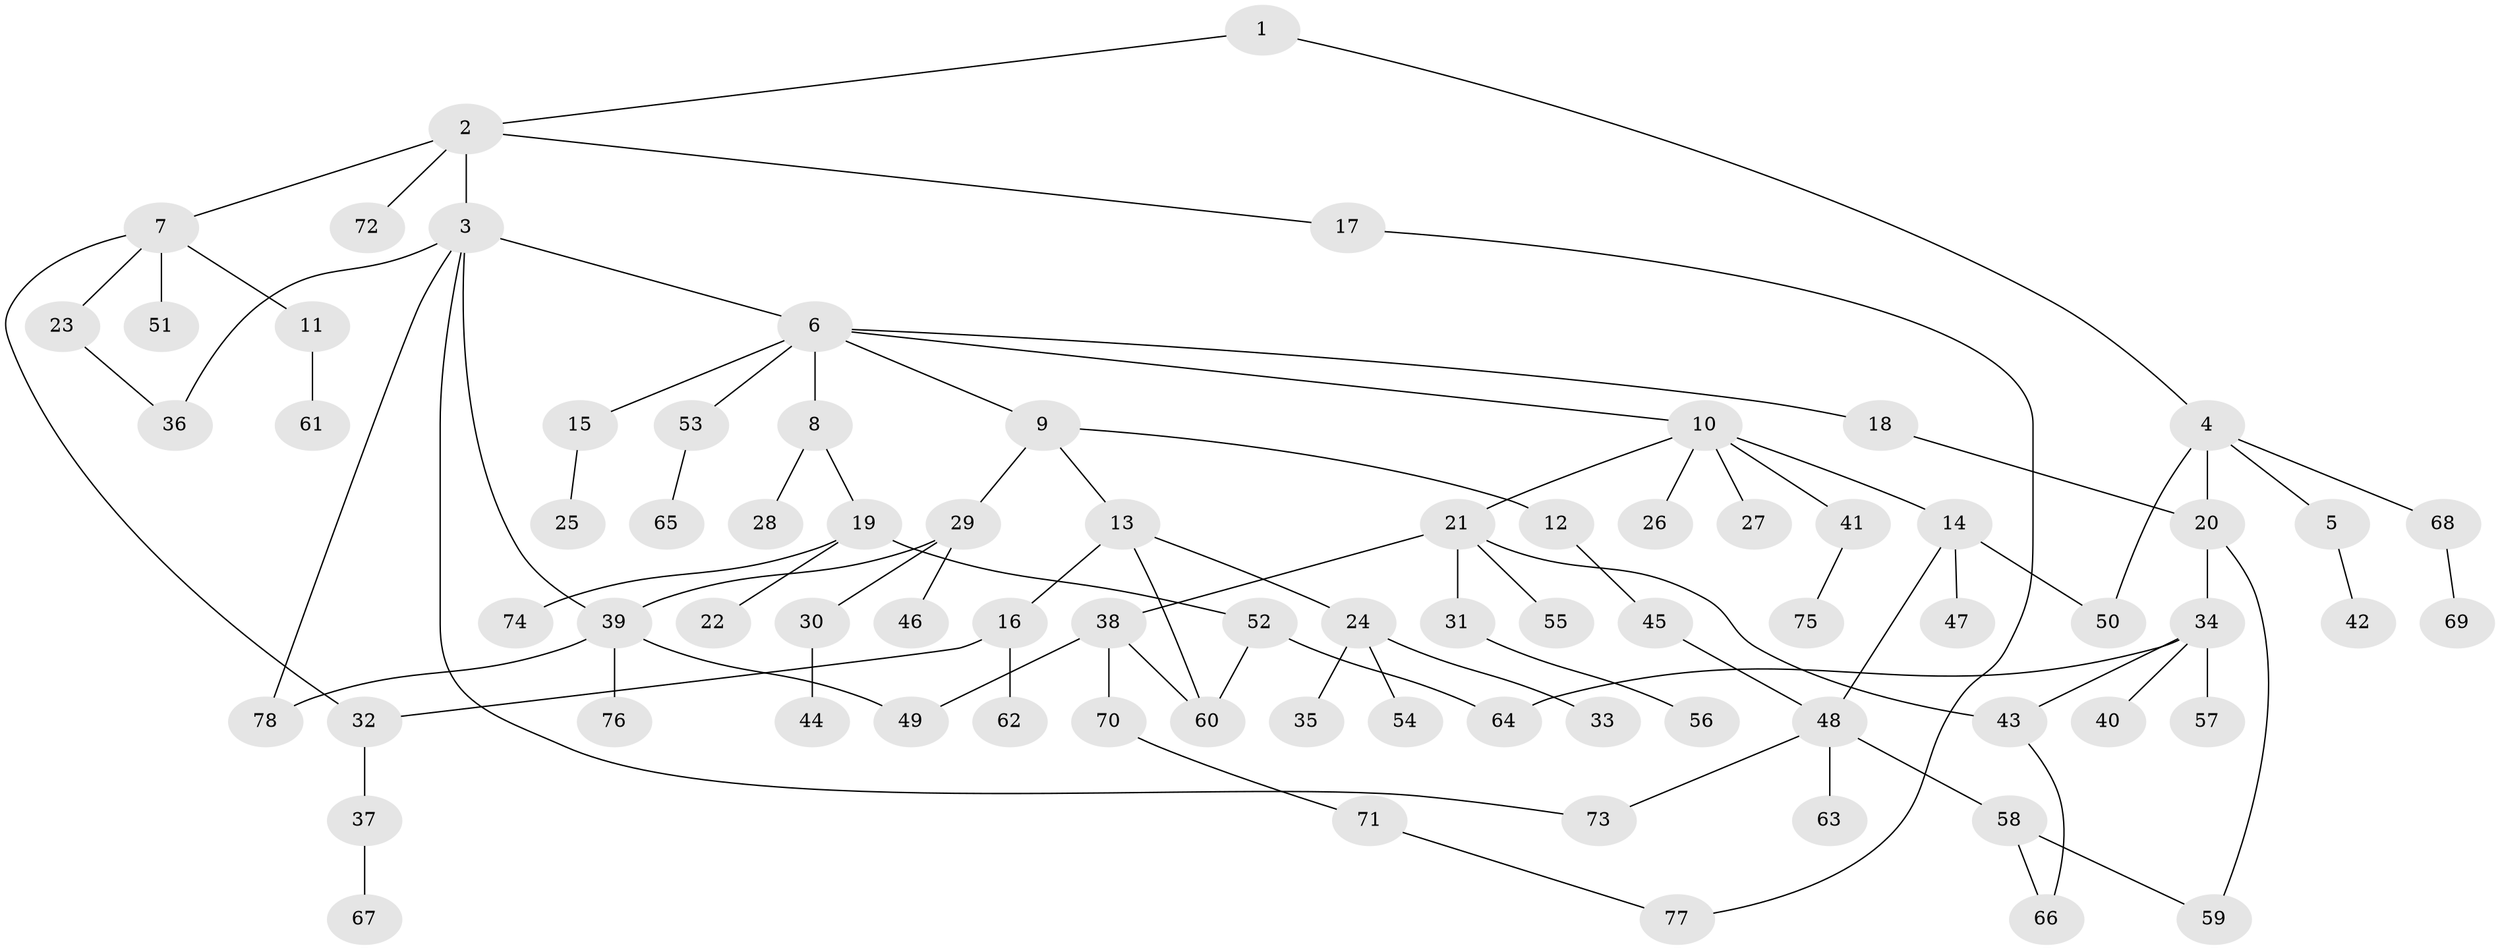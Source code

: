 // Generated by graph-tools (version 1.1) at 2025/41/03/09/25 04:41:23]
// undirected, 78 vertices, 93 edges
graph export_dot {
graph [start="1"]
  node [color=gray90,style=filled];
  1;
  2;
  3;
  4;
  5;
  6;
  7;
  8;
  9;
  10;
  11;
  12;
  13;
  14;
  15;
  16;
  17;
  18;
  19;
  20;
  21;
  22;
  23;
  24;
  25;
  26;
  27;
  28;
  29;
  30;
  31;
  32;
  33;
  34;
  35;
  36;
  37;
  38;
  39;
  40;
  41;
  42;
  43;
  44;
  45;
  46;
  47;
  48;
  49;
  50;
  51;
  52;
  53;
  54;
  55;
  56;
  57;
  58;
  59;
  60;
  61;
  62;
  63;
  64;
  65;
  66;
  67;
  68;
  69;
  70;
  71;
  72;
  73;
  74;
  75;
  76;
  77;
  78;
  1 -- 2;
  1 -- 4;
  2 -- 3;
  2 -- 7;
  2 -- 17;
  2 -- 72;
  3 -- 6;
  3 -- 36;
  3 -- 73;
  3 -- 78;
  3 -- 39;
  4 -- 5;
  4 -- 68;
  4 -- 50;
  4 -- 20;
  5 -- 42;
  6 -- 8;
  6 -- 9;
  6 -- 10;
  6 -- 15;
  6 -- 18;
  6 -- 53;
  7 -- 11;
  7 -- 23;
  7 -- 51;
  7 -- 32;
  8 -- 19;
  8 -- 28;
  9 -- 12;
  9 -- 13;
  9 -- 29;
  10 -- 14;
  10 -- 21;
  10 -- 26;
  10 -- 27;
  10 -- 41;
  11 -- 61;
  12 -- 45;
  13 -- 16;
  13 -- 24;
  13 -- 60;
  14 -- 47;
  14 -- 50;
  14 -- 48;
  15 -- 25;
  16 -- 32;
  16 -- 62;
  17 -- 77;
  18 -- 20;
  19 -- 22;
  19 -- 52;
  19 -- 74;
  20 -- 34;
  20 -- 59;
  21 -- 31;
  21 -- 38;
  21 -- 43;
  21 -- 55;
  23 -- 36;
  24 -- 33;
  24 -- 35;
  24 -- 54;
  29 -- 30;
  29 -- 39;
  29 -- 46;
  30 -- 44;
  31 -- 56;
  32 -- 37;
  34 -- 40;
  34 -- 57;
  34 -- 64;
  34 -- 43;
  37 -- 67;
  38 -- 60;
  38 -- 70;
  38 -- 49;
  39 -- 49;
  39 -- 76;
  39 -- 78;
  41 -- 75;
  43 -- 66;
  45 -- 48;
  48 -- 58;
  48 -- 63;
  48 -- 73;
  52 -- 64;
  52 -- 60;
  53 -- 65;
  58 -- 59;
  58 -- 66;
  68 -- 69;
  70 -- 71;
  71 -- 77;
}
